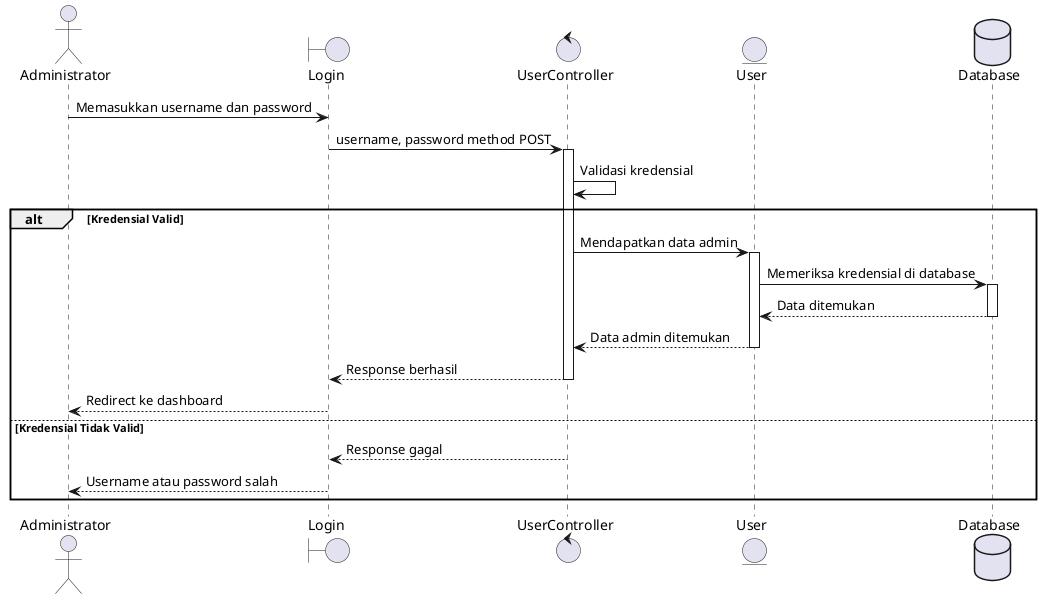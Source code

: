 @startuml

actor Administrator as admin
boundary "Login" as login
control "UserController" as controller
entity "User" as model
database "Database" as db

admin -> login : Memasukkan username dan password

login -> controller: username, password method POST

activate controller
controller -> controller: Validasi kredensial

alt Kredensial Valid
    controller -> model: Mendapatkan data admin
    activate model
    model -> db: Memeriksa kredensial di database
    activate db
    db --> model: Data ditemukan
    deactivate db
    model --> controller: Data admin ditemukan
    deactivate model
    controller --> login: Response berhasil
    deactivate controller
    login --> admin: Redirect ke dashboard
    
else Kredensial Tidak Valid
    controller --> login: Response gagal
    deactivate controller
    login --> admin: Username atau password salah
end

@enduml
